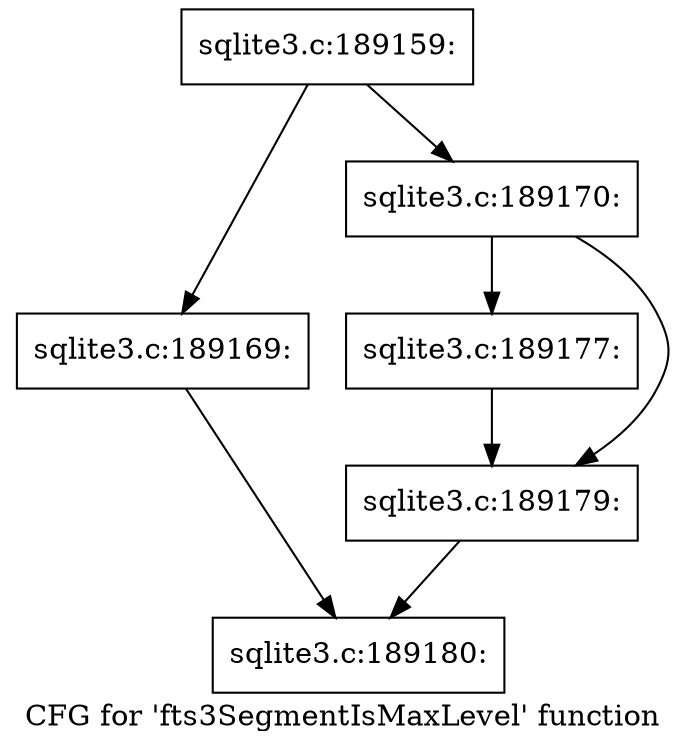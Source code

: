digraph "CFG for 'fts3SegmentIsMaxLevel' function" {
	label="CFG for 'fts3SegmentIsMaxLevel' function";

	Node0x55c0fb15eaa0 [shape=record,label="{sqlite3.c:189159:}"];
	Node0x55c0fb15eaa0 -> Node0x55c0fb169270;
	Node0x55c0fb15eaa0 -> Node0x55c0fb1692c0;
	Node0x55c0fb169270 [shape=record,label="{sqlite3.c:189169:}"];
	Node0x55c0fb169270 -> Node0x55c0fb165b70;
	Node0x55c0fb1692c0 [shape=record,label="{sqlite3.c:189170:}"];
	Node0x55c0fb1692c0 -> Node0x55c0fb16a300;
	Node0x55c0fb1692c0 -> Node0x55c0fb16a350;
	Node0x55c0fb16a300 [shape=record,label="{sqlite3.c:189177:}"];
	Node0x55c0fb16a300 -> Node0x55c0fb16a350;
	Node0x55c0fb16a350 [shape=record,label="{sqlite3.c:189179:}"];
	Node0x55c0fb16a350 -> Node0x55c0fb165b70;
	Node0x55c0fb165b70 [shape=record,label="{sqlite3.c:189180:}"];
}

